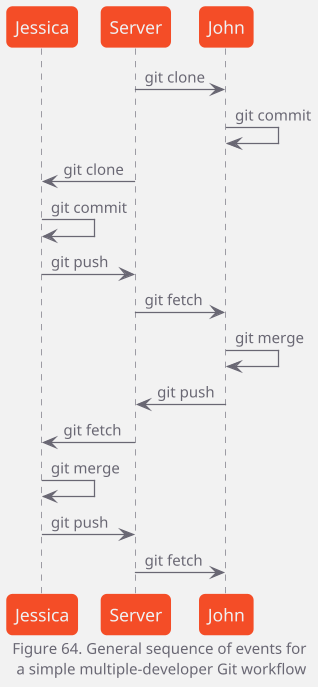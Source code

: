 @startuml

<style>
document {
  FontSize 12
  FontColor #696773
  BackgroundColor #f2f2f2
}

sequenceDiagram {
  FontColor #696773

  arrow {
    FontSize 12
    LineColor #696773
  }

  participant {
    FontSize 14
    FontColor #eff1f3
    LineColor #f44d27
    BackgroundColor #f44d27
  }

  lifeLine {
    LineColor #696773
  }
}
</style>

skinparam defaultFontName JetBrains Mono
skinparam shadowing false
skinparam roundCorner 10
skinparam dpi 300

scale 600 width
scale 220 height

participant Jessica
participant Server
participant John

Server -> John: git clone
John -> John: git commit
Server -> Jessica: git clone
Jessica -> Jessica: git commit
Jessica -> Server: git push
Server -> John: git fetch
John -> John: git merge
John -> Server: git push
Server -> Jessica: git fetch
Jessica -> Jessica: git merge
Jessica -> Server: git push
Server -> John: git fetch

footer Figure 64. General sequence of events for\n a simple multiple-developer Git workflow

@enduml
